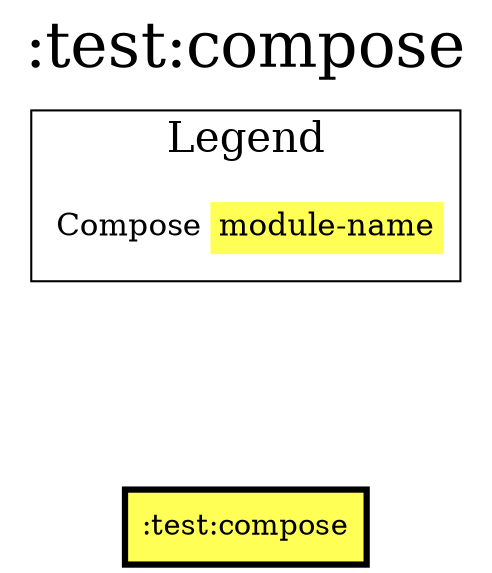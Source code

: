 digraph {
edge ["dir"="forward"]
graph ["dpi"="100","label"=":test:compose","labelloc"="t","fontsize"="30","ranksep"="1.5","rankdir"="TB"]
node ["style"="filled"]
":test:compose" ["fillcolor"="#FFFF55","color"="black","penwidth"="3","shape"="box"]
{
edge ["dir"="none"]
graph ["rank"="same"]
":test:compose"
}
subgraph "cluster_legend" {
edge ["dir"="none"]
graph ["label"="Legend","fontsize"="20"]
"Legend" ["style"="filled","fillcolor"="#FFFFFF","shape"="none","margin"="0","fontsize"="15","label"=<
<TABLE BORDER="0" CELLBORDER="0" CELLSPACING="0" CELLPADDING="4">
<TR><TD>Compose</TD><TD BGCOLOR="#FFFF55">module-name</TD></TR>
</TABLE>
>]
} -> ":test:compose" ["style"="invis"]
}

